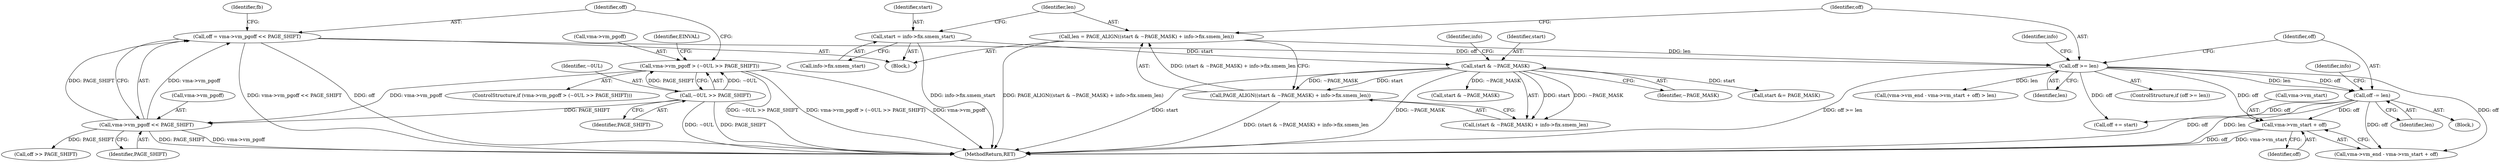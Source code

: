 digraph "0_linux_fc9bbca8f650e5f738af8806317c0a041a48ae4a@pointer" {
"1000249" [label="(Call,vma->vm_start + off)"];
"1000194" [label="(Call,off >= len)"];
"1000133" [label="(Call,off = vma->vm_pgoff << PAGE_SHIFT)"];
"1000135" [label="(Call,vma->vm_pgoff << PAGE_SHIFT)"];
"1000123" [label="(Call,vma->vm_pgoff > (~0UL >> PAGE_SHIFT))"];
"1000127" [label="(Call,~0UL >> PAGE_SHIFT)"];
"1000181" [label="(Call,len = PAGE_ALIGN((start & ~PAGE_MASK) + info->fix.smem_len))"];
"1000183" [label="(Call,PAGE_ALIGN((start & ~PAGE_MASK) + info->fix.smem_len))"];
"1000185" [label="(Call,start & ~PAGE_MASK)"];
"1000174" [label="(Call,start = info->fix.smem_start)"];
"1000198" [label="(Call,off -= len)"];
"1000227" [label="(Call,start & ~PAGE_MASK)"];
"1000133" [label="(Call,off = vma->vm_pgoff << PAGE_SHIFT)"];
"1000258" [label="(Call,off += start)"];
"1000190" [label="(Identifier,info)"];
"1000204" [label="(Identifier,info)"];
"1000124" [label="(Call,vma->vm_pgoff)"];
"1000194" [label="(Call,off >= len)"];
"1000265" [label="(Call,off >> PAGE_SHIFT)"];
"1000128" [label="(Identifier,~0UL)"];
"1000141" [label="(Identifier,fb)"];
"1000200" [label="(Identifier,len)"];
"1000134" [label="(Identifier,off)"];
"1000184" [label="(Call,(start & ~PAGE_MASK) + info->fix.smem_len)"];
"1000123" [label="(Call,vma->vm_pgoff > (~0UL >> PAGE_SHIFT))"];
"1000186" [label="(Identifier,start)"];
"1000195" [label="(Identifier,off)"];
"1000253" [label="(Identifier,off)"];
"1000182" [label="(Identifier,len)"];
"1000174" [label="(Call,start = info->fix.smem_start)"];
"1000198" [label="(Call,off -= len)"];
"1000187" [label="(Identifier,~PAGE_MASK)"];
"1000250" [label="(Call,vma->vm_start)"];
"1000129" [label="(Identifier,PAGE_SHIFT)"];
"1000240" [label="(Call,start &= PAGE_MASK)"];
"1000127" [label="(Call,~0UL >> PAGE_SHIFT)"];
"1000183" [label="(Call,PAGE_ALIGN((start & ~PAGE_MASK) + info->fix.smem_len))"];
"1000197" [label="(Block,)"];
"1000244" [label="(Call,(vma->vm_end - vma->vm_start + off) > len)"];
"1000249" [label="(Call,vma->vm_start + off)"];
"1000176" [label="(Call,info->fix.smem_start)"];
"1000135" [label="(Call,vma->vm_pgoff << PAGE_SHIFT)"];
"1000106" [label="(Block,)"];
"1000139" [label="(Identifier,PAGE_SHIFT)"];
"1000245" [label="(Call,vma->vm_end - vma->vm_start + off)"];
"1000175" [label="(Identifier,start)"];
"1000196" [label="(Identifier,len)"];
"1000238" [label="(Identifier,info)"];
"1000132" [label="(Identifier,EINVAL)"];
"1000304" [label="(MethodReturn,RET)"];
"1000122" [label="(ControlStructure,if (vma->vm_pgoff > (~0UL >> PAGE_SHIFT)))"];
"1000193" [label="(ControlStructure,if (off >= len))"];
"1000181" [label="(Call,len = PAGE_ALIGN((start & ~PAGE_MASK) + info->fix.smem_len))"];
"1000185" [label="(Call,start & ~PAGE_MASK)"];
"1000199" [label="(Identifier,off)"];
"1000136" [label="(Call,vma->vm_pgoff)"];
"1000249" -> "1000245"  [label="AST: "];
"1000249" -> "1000253"  [label="CFG: "];
"1000250" -> "1000249"  [label="AST: "];
"1000253" -> "1000249"  [label="AST: "];
"1000245" -> "1000249"  [label="CFG: "];
"1000249" -> "1000304"  [label="DDG: off"];
"1000249" -> "1000304"  [label="DDG: vma->vm_start"];
"1000194" -> "1000249"  [label="DDG: off"];
"1000198" -> "1000249"  [label="DDG: off"];
"1000194" -> "1000193"  [label="AST: "];
"1000194" -> "1000196"  [label="CFG: "];
"1000195" -> "1000194"  [label="AST: "];
"1000196" -> "1000194"  [label="AST: "];
"1000199" -> "1000194"  [label="CFG: "];
"1000238" -> "1000194"  [label="CFG: "];
"1000194" -> "1000304"  [label="DDG: off >= len"];
"1000133" -> "1000194"  [label="DDG: off"];
"1000181" -> "1000194"  [label="DDG: len"];
"1000194" -> "1000198"  [label="DDG: len"];
"1000194" -> "1000198"  [label="DDG: off"];
"1000194" -> "1000245"  [label="DDG: off"];
"1000194" -> "1000244"  [label="DDG: len"];
"1000194" -> "1000258"  [label="DDG: off"];
"1000133" -> "1000106"  [label="AST: "];
"1000133" -> "1000135"  [label="CFG: "];
"1000134" -> "1000133"  [label="AST: "];
"1000135" -> "1000133"  [label="AST: "];
"1000141" -> "1000133"  [label="CFG: "];
"1000133" -> "1000304"  [label="DDG: off"];
"1000133" -> "1000304"  [label="DDG: vma->vm_pgoff << PAGE_SHIFT"];
"1000135" -> "1000133"  [label="DDG: vma->vm_pgoff"];
"1000135" -> "1000133"  [label="DDG: PAGE_SHIFT"];
"1000135" -> "1000139"  [label="CFG: "];
"1000136" -> "1000135"  [label="AST: "];
"1000139" -> "1000135"  [label="AST: "];
"1000135" -> "1000304"  [label="DDG: PAGE_SHIFT"];
"1000135" -> "1000304"  [label="DDG: vma->vm_pgoff"];
"1000123" -> "1000135"  [label="DDG: vma->vm_pgoff"];
"1000127" -> "1000135"  [label="DDG: PAGE_SHIFT"];
"1000135" -> "1000265"  [label="DDG: PAGE_SHIFT"];
"1000123" -> "1000122"  [label="AST: "];
"1000123" -> "1000127"  [label="CFG: "];
"1000124" -> "1000123"  [label="AST: "];
"1000127" -> "1000123"  [label="AST: "];
"1000132" -> "1000123"  [label="CFG: "];
"1000134" -> "1000123"  [label="CFG: "];
"1000123" -> "1000304"  [label="DDG: ~0UL >> PAGE_SHIFT"];
"1000123" -> "1000304"  [label="DDG: vma->vm_pgoff > (~0UL >> PAGE_SHIFT)"];
"1000123" -> "1000304"  [label="DDG: vma->vm_pgoff"];
"1000127" -> "1000123"  [label="DDG: ~0UL"];
"1000127" -> "1000123"  [label="DDG: PAGE_SHIFT"];
"1000127" -> "1000129"  [label="CFG: "];
"1000128" -> "1000127"  [label="AST: "];
"1000129" -> "1000127"  [label="AST: "];
"1000127" -> "1000304"  [label="DDG: PAGE_SHIFT"];
"1000127" -> "1000304"  [label="DDG: ~0UL"];
"1000181" -> "1000106"  [label="AST: "];
"1000181" -> "1000183"  [label="CFG: "];
"1000182" -> "1000181"  [label="AST: "];
"1000183" -> "1000181"  [label="AST: "];
"1000195" -> "1000181"  [label="CFG: "];
"1000181" -> "1000304"  [label="DDG: PAGE_ALIGN((start & ~PAGE_MASK) + info->fix.smem_len)"];
"1000183" -> "1000181"  [label="DDG: (start & ~PAGE_MASK) + info->fix.smem_len"];
"1000183" -> "1000184"  [label="CFG: "];
"1000184" -> "1000183"  [label="AST: "];
"1000183" -> "1000304"  [label="DDG: (start & ~PAGE_MASK) + info->fix.smem_len"];
"1000185" -> "1000183"  [label="DDG: start"];
"1000185" -> "1000183"  [label="DDG: ~PAGE_MASK"];
"1000185" -> "1000184"  [label="AST: "];
"1000185" -> "1000187"  [label="CFG: "];
"1000186" -> "1000185"  [label="AST: "];
"1000187" -> "1000185"  [label="AST: "];
"1000190" -> "1000185"  [label="CFG: "];
"1000185" -> "1000304"  [label="DDG: start"];
"1000185" -> "1000304"  [label="DDG: ~PAGE_MASK"];
"1000185" -> "1000184"  [label="DDG: start"];
"1000185" -> "1000184"  [label="DDG: ~PAGE_MASK"];
"1000174" -> "1000185"  [label="DDG: start"];
"1000185" -> "1000227"  [label="DDG: ~PAGE_MASK"];
"1000185" -> "1000240"  [label="DDG: start"];
"1000174" -> "1000106"  [label="AST: "];
"1000174" -> "1000176"  [label="CFG: "];
"1000175" -> "1000174"  [label="AST: "];
"1000176" -> "1000174"  [label="AST: "];
"1000182" -> "1000174"  [label="CFG: "];
"1000174" -> "1000304"  [label="DDG: info->fix.smem_start"];
"1000198" -> "1000197"  [label="AST: "];
"1000198" -> "1000200"  [label="CFG: "];
"1000199" -> "1000198"  [label="AST: "];
"1000200" -> "1000198"  [label="AST: "];
"1000204" -> "1000198"  [label="CFG: "];
"1000198" -> "1000304"  [label="DDG: len"];
"1000198" -> "1000304"  [label="DDG: off"];
"1000198" -> "1000245"  [label="DDG: off"];
"1000198" -> "1000258"  [label="DDG: off"];
}
